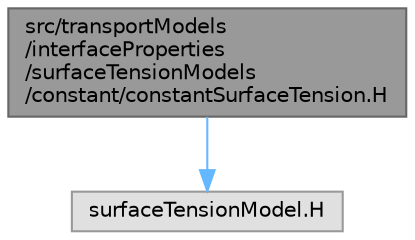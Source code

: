 digraph "src/transportModels/interfaceProperties/surfaceTensionModels/constant/constantSurfaceTension.H"
{
 // LATEX_PDF_SIZE
  bgcolor="transparent";
  edge [fontname=Helvetica,fontsize=10,labelfontname=Helvetica,labelfontsize=10];
  node [fontname=Helvetica,fontsize=10,shape=box,height=0.2,width=0.4];
  Node1 [id="Node000001",label="src/transportModels\l/interfaceProperties\l/surfaceTensionModels\l/constant/constantSurfaceTension.H",height=0.2,width=0.4,color="gray40", fillcolor="grey60", style="filled", fontcolor="black",tooltip=" "];
  Node1 -> Node2 [id="edge1_Node000001_Node000002",color="steelblue1",style="solid",tooltip=" "];
  Node2 [id="Node000002",label="surfaceTensionModel.H",height=0.2,width=0.4,color="grey60", fillcolor="#E0E0E0", style="filled",tooltip=" "];
}
